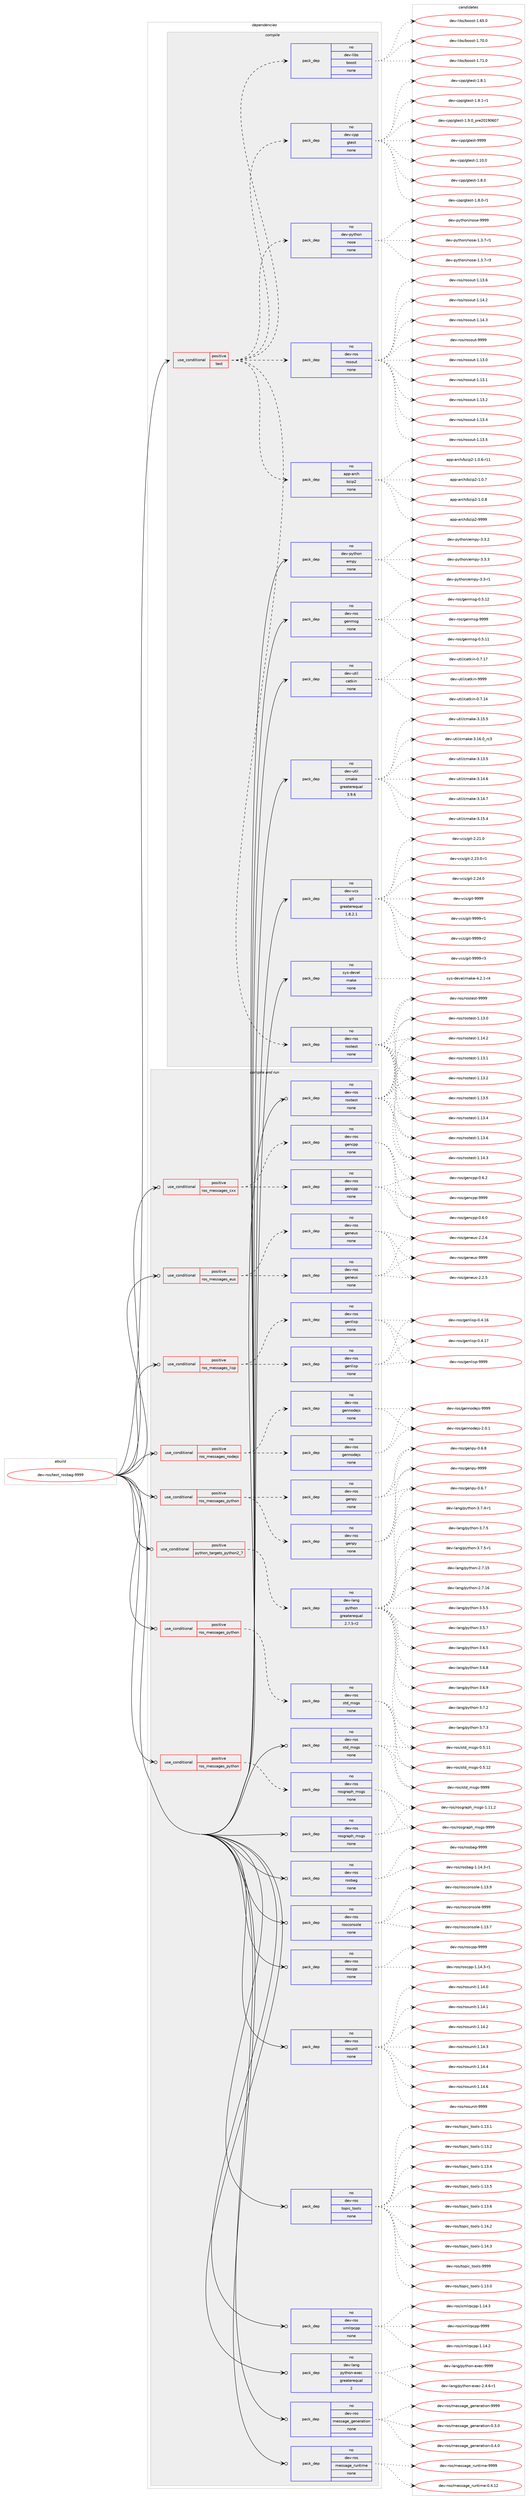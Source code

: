 digraph prolog {

# *************
# Graph options
# *************

newrank=true;
concentrate=true;
compound=true;
graph [rankdir=LR,fontname=Helvetica,fontsize=10,ranksep=1.5];#, ranksep=2.5, nodesep=0.2];
edge  [arrowhead=vee];
node  [fontname=Helvetica,fontsize=10];

# **********
# The ebuild
# **********

subgraph cluster_leftcol {
color=gray;
rank=same;
label=<<i>ebuild</i>>;
id [label="dev-ros/test_rosbag-9999", color=red, width=4, href="../dev-ros/test_rosbag-9999.svg"];
}

# ****************
# The dependencies
# ****************

subgraph cluster_midcol {
color=gray;
label=<<i>dependencies</i>>;
subgraph cluster_compile {
fillcolor="#eeeeee";
style=filled;
label=<<i>compile</i>>;
subgraph cond155713 {
dependency668580 [label=<<TABLE BORDER="0" CELLBORDER="1" CELLSPACING="0" CELLPADDING="4"><TR><TD ROWSPAN="3" CELLPADDING="10">use_conditional</TD></TR><TR><TD>positive</TD></TR><TR><TD>test</TD></TR></TABLE>>, shape=none, color=red];
subgraph pack500961 {
dependency668581 [label=<<TABLE BORDER="0" CELLBORDER="1" CELLSPACING="0" CELLPADDING="4" WIDTH="220"><TR><TD ROWSPAN="6" CELLPADDING="30">pack_dep</TD></TR><TR><TD WIDTH="110">no</TD></TR><TR><TD>dev-libs</TD></TR><TR><TD>boost</TD></TR><TR><TD>none</TD></TR><TR><TD></TD></TR></TABLE>>, shape=none, color=blue];
}
dependency668580:e -> dependency668581:w [weight=20,style="dashed",arrowhead="vee"];
subgraph pack500962 {
dependency668582 [label=<<TABLE BORDER="0" CELLBORDER="1" CELLSPACING="0" CELLPADDING="4" WIDTH="220"><TR><TD ROWSPAN="6" CELLPADDING="30">pack_dep</TD></TR><TR><TD WIDTH="110">no</TD></TR><TR><TD>app-arch</TD></TR><TR><TD>bzip2</TD></TR><TR><TD>none</TD></TR><TR><TD></TD></TR></TABLE>>, shape=none, color=blue];
}
dependency668580:e -> dependency668582:w [weight=20,style="dashed",arrowhead="vee"];
subgraph pack500963 {
dependency668583 [label=<<TABLE BORDER="0" CELLBORDER="1" CELLSPACING="0" CELLPADDING="4" WIDTH="220"><TR><TD ROWSPAN="6" CELLPADDING="30">pack_dep</TD></TR><TR><TD WIDTH="110">no</TD></TR><TR><TD>dev-ros</TD></TR><TR><TD>rosout</TD></TR><TR><TD>none</TD></TR><TR><TD></TD></TR></TABLE>>, shape=none, color=blue];
}
dependency668580:e -> dependency668583:w [weight=20,style="dashed",arrowhead="vee"];
subgraph pack500964 {
dependency668584 [label=<<TABLE BORDER="0" CELLBORDER="1" CELLSPACING="0" CELLPADDING="4" WIDTH="220"><TR><TD ROWSPAN="6" CELLPADDING="30">pack_dep</TD></TR><TR><TD WIDTH="110">no</TD></TR><TR><TD>dev-python</TD></TR><TR><TD>nose</TD></TR><TR><TD>none</TD></TR><TR><TD></TD></TR></TABLE>>, shape=none, color=blue];
}
dependency668580:e -> dependency668584:w [weight=20,style="dashed",arrowhead="vee"];
subgraph pack500965 {
dependency668585 [label=<<TABLE BORDER="0" CELLBORDER="1" CELLSPACING="0" CELLPADDING="4" WIDTH="220"><TR><TD ROWSPAN="6" CELLPADDING="30">pack_dep</TD></TR><TR><TD WIDTH="110">no</TD></TR><TR><TD>dev-ros</TD></TR><TR><TD>rostest</TD></TR><TR><TD>none</TD></TR><TR><TD></TD></TR></TABLE>>, shape=none, color=blue];
}
dependency668580:e -> dependency668585:w [weight=20,style="dashed",arrowhead="vee"];
subgraph pack500966 {
dependency668586 [label=<<TABLE BORDER="0" CELLBORDER="1" CELLSPACING="0" CELLPADDING="4" WIDTH="220"><TR><TD ROWSPAN="6" CELLPADDING="30">pack_dep</TD></TR><TR><TD WIDTH="110">no</TD></TR><TR><TD>dev-cpp</TD></TR><TR><TD>gtest</TD></TR><TR><TD>none</TD></TR><TR><TD></TD></TR></TABLE>>, shape=none, color=blue];
}
dependency668580:e -> dependency668586:w [weight=20,style="dashed",arrowhead="vee"];
}
id:e -> dependency668580:w [weight=20,style="solid",arrowhead="vee"];
subgraph pack500967 {
dependency668587 [label=<<TABLE BORDER="0" CELLBORDER="1" CELLSPACING="0" CELLPADDING="4" WIDTH="220"><TR><TD ROWSPAN="6" CELLPADDING="30">pack_dep</TD></TR><TR><TD WIDTH="110">no</TD></TR><TR><TD>dev-python</TD></TR><TR><TD>empy</TD></TR><TR><TD>none</TD></TR><TR><TD></TD></TR></TABLE>>, shape=none, color=blue];
}
id:e -> dependency668587:w [weight=20,style="solid",arrowhead="vee"];
subgraph pack500968 {
dependency668588 [label=<<TABLE BORDER="0" CELLBORDER="1" CELLSPACING="0" CELLPADDING="4" WIDTH="220"><TR><TD ROWSPAN="6" CELLPADDING="30">pack_dep</TD></TR><TR><TD WIDTH="110">no</TD></TR><TR><TD>dev-ros</TD></TR><TR><TD>genmsg</TD></TR><TR><TD>none</TD></TR><TR><TD></TD></TR></TABLE>>, shape=none, color=blue];
}
id:e -> dependency668588:w [weight=20,style="solid",arrowhead="vee"];
subgraph pack500969 {
dependency668589 [label=<<TABLE BORDER="0" CELLBORDER="1" CELLSPACING="0" CELLPADDING="4" WIDTH="220"><TR><TD ROWSPAN="6" CELLPADDING="30">pack_dep</TD></TR><TR><TD WIDTH="110">no</TD></TR><TR><TD>dev-util</TD></TR><TR><TD>catkin</TD></TR><TR><TD>none</TD></TR><TR><TD></TD></TR></TABLE>>, shape=none, color=blue];
}
id:e -> dependency668589:w [weight=20,style="solid",arrowhead="vee"];
subgraph pack500970 {
dependency668590 [label=<<TABLE BORDER="0" CELLBORDER="1" CELLSPACING="0" CELLPADDING="4" WIDTH="220"><TR><TD ROWSPAN="6" CELLPADDING="30">pack_dep</TD></TR><TR><TD WIDTH="110">no</TD></TR><TR><TD>dev-util</TD></TR><TR><TD>cmake</TD></TR><TR><TD>greaterequal</TD></TR><TR><TD>3.9.6</TD></TR></TABLE>>, shape=none, color=blue];
}
id:e -> dependency668590:w [weight=20,style="solid",arrowhead="vee"];
subgraph pack500971 {
dependency668591 [label=<<TABLE BORDER="0" CELLBORDER="1" CELLSPACING="0" CELLPADDING="4" WIDTH="220"><TR><TD ROWSPAN="6" CELLPADDING="30">pack_dep</TD></TR><TR><TD WIDTH="110">no</TD></TR><TR><TD>dev-vcs</TD></TR><TR><TD>git</TD></TR><TR><TD>greaterequal</TD></TR><TR><TD>1.8.2.1</TD></TR></TABLE>>, shape=none, color=blue];
}
id:e -> dependency668591:w [weight=20,style="solid",arrowhead="vee"];
subgraph pack500972 {
dependency668592 [label=<<TABLE BORDER="0" CELLBORDER="1" CELLSPACING="0" CELLPADDING="4" WIDTH="220"><TR><TD ROWSPAN="6" CELLPADDING="30">pack_dep</TD></TR><TR><TD WIDTH="110">no</TD></TR><TR><TD>sys-devel</TD></TR><TR><TD>make</TD></TR><TR><TD>none</TD></TR><TR><TD></TD></TR></TABLE>>, shape=none, color=blue];
}
id:e -> dependency668592:w [weight=20,style="solid",arrowhead="vee"];
}
subgraph cluster_compileandrun {
fillcolor="#eeeeee";
style=filled;
label=<<i>compile and run</i>>;
subgraph cond155714 {
dependency668593 [label=<<TABLE BORDER="0" CELLBORDER="1" CELLSPACING="0" CELLPADDING="4"><TR><TD ROWSPAN="3" CELLPADDING="10">use_conditional</TD></TR><TR><TD>positive</TD></TR><TR><TD>python_targets_python2_7</TD></TR></TABLE>>, shape=none, color=red];
subgraph pack500973 {
dependency668594 [label=<<TABLE BORDER="0" CELLBORDER="1" CELLSPACING="0" CELLPADDING="4" WIDTH="220"><TR><TD ROWSPAN="6" CELLPADDING="30">pack_dep</TD></TR><TR><TD WIDTH="110">no</TD></TR><TR><TD>dev-lang</TD></TR><TR><TD>python</TD></TR><TR><TD>greaterequal</TD></TR><TR><TD>2.7.5-r2</TD></TR></TABLE>>, shape=none, color=blue];
}
dependency668593:e -> dependency668594:w [weight=20,style="dashed",arrowhead="vee"];
}
id:e -> dependency668593:w [weight=20,style="solid",arrowhead="odotvee"];
subgraph cond155715 {
dependency668595 [label=<<TABLE BORDER="0" CELLBORDER="1" CELLSPACING="0" CELLPADDING="4"><TR><TD ROWSPAN="3" CELLPADDING="10">use_conditional</TD></TR><TR><TD>positive</TD></TR><TR><TD>ros_messages_cxx</TD></TR></TABLE>>, shape=none, color=red];
subgraph pack500974 {
dependency668596 [label=<<TABLE BORDER="0" CELLBORDER="1" CELLSPACING="0" CELLPADDING="4" WIDTH="220"><TR><TD ROWSPAN="6" CELLPADDING="30">pack_dep</TD></TR><TR><TD WIDTH="110">no</TD></TR><TR><TD>dev-ros</TD></TR><TR><TD>gencpp</TD></TR><TR><TD>none</TD></TR><TR><TD></TD></TR></TABLE>>, shape=none, color=blue];
}
dependency668595:e -> dependency668596:w [weight=20,style="dashed",arrowhead="vee"];
subgraph pack500975 {
dependency668597 [label=<<TABLE BORDER="0" CELLBORDER="1" CELLSPACING="0" CELLPADDING="4" WIDTH="220"><TR><TD ROWSPAN="6" CELLPADDING="30">pack_dep</TD></TR><TR><TD WIDTH="110">no</TD></TR><TR><TD>dev-ros</TD></TR><TR><TD>gencpp</TD></TR><TR><TD>none</TD></TR><TR><TD></TD></TR></TABLE>>, shape=none, color=blue];
}
dependency668595:e -> dependency668597:w [weight=20,style="dashed",arrowhead="vee"];
}
id:e -> dependency668595:w [weight=20,style="solid",arrowhead="odotvee"];
subgraph cond155716 {
dependency668598 [label=<<TABLE BORDER="0" CELLBORDER="1" CELLSPACING="0" CELLPADDING="4"><TR><TD ROWSPAN="3" CELLPADDING="10">use_conditional</TD></TR><TR><TD>positive</TD></TR><TR><TD>ros_messages_eus</TD></TR></TABLE>>, shape=none, color=red];
subgraph pack500976 {
dependency668599 [label=<<TABLE BORDER="0" CELLBORDER="1" CELLSPACING="0" CELLPADDING="4" WIDTH="220"><TR><TD ROWSPAN="6" CELLPADDING="30">pack_dep</TD></TR><TR><TD WIDTH="110">no</TD></TR><TR><TD>dev-ros</TD></TR><TR><TD>geneus</TD></TR><TR><TD>none</TD></TR><TR><TD></TD></TR></TABLE>>, shape=none, color=blue];
}
dependency668598:e -> dependency668599:w [weight=20,style="dashed",arrowhead="vee"];
subgraph pack500977 {
dependency668600 [label=<<TABLE BORDER="0" CELLBORDER="1" CELLSPACING="0" CELLPADDING="4" WIDTH="220"><TR><TD ROWSPAN="6" CELLPADDING="30">pack_dep</TD></TR><TR><TD WIDTH="110">no</TD></TR><TR><TD>dev-ros</TD></TR><TR><TD>geneus</TD></TR><TR><TD>none</TD></TR><TR><TD></TD></TR></TABLE>>, shape=none, color=blue];
}
dependency668598:e -> dependency668600:w [weight=20,style="dashed",arrowhead="vee"];
}
id:e -> dependency668598:w [weight=20,style="solid",arrowhead="odotvee"];
subgraph cond155717 {
dependency668601 [label=<<TABLE BORDER="0" CELLBORDER="1" CELLSPACING="0" CELLPADDING="4"><TR><TD ROWSPAN="3" CELLPADDING="10">use_conditional</TD></TR><TR><TD>positive</TD></TR><TR><TD>ros_messages_lisp</TD></TR></TABLE>>, shape=none, color=red];
subgraph pack500978 {
dependency668602 [label=<<TABLE BORDER="0" CELLBORDER="1" CELLSPACING="0" CELLPADDING="4" WIDTH="220"><TR><TD ROWSPAN="6" CELLPADDING="30">pack_dep</TD></TR><TR><TD WIDTH="110">no</TD></TR><TR><TD>dev-ros</TD></TR><TR><TD>genlisp</TD></TR><TR><TD>none</TD></TR><TR><TD></TD></TR></TABLE>>, shape=none, color=blue];
}
dependency668601:e -> dependency668602:w [weight=20,style="dashed",arrowhead="vee"];
subgraph pack500979 {
dependency668603 [label=<<TABLE BORDER="0" CELLBORDER="1" CELLSPACING="0" CELLPADDING="4" WIDTH="220"><TR><TD ROWSPAN="6" CELLPADDING="30">pack_dep</TD></TR><TR><TD WIDTH="110">no</TD></TR><TR><TD>dev-ros</TD></TR><TR><TD>genlisp</TD></TR><TR><TD>none</TD></TR><TR><TD></TD></TR></TABLE>>, shape=none, color=blue];
}
dependency668601:e -> dependency668603:w [weight=20,style="dashed",arrowhead="vee"];
}
id:e -> dependency668601:w [weight=20,style="solid",arrowhead="odotvee"];
subgraph cond155718 {
dependency668604 [label=<<TABLE BORDER="0" CELLBORDER="1" CELLSPACING="0" CELLPADDING="4"><TR><TD ROWSPAN="3" CELLPADDING="10">use_conditional</TD></TR><TR><TD>positive</TD></TR><TR><TD>ros_messages_nodejs</TD></TR></TABLE>>, shape=none, color=red];
subgraph pack500980 {
dependency668605 [label=<<TABLE BORDER="0" CELLBORDER="1" CELLSPACING="0" CELLPADDING="4" WIDTH="220"><TR><TD ROWSPAN="6" CELLPADDING="30">pack_dep</TD></TR><TR><TD WIDTH="110">no</TD></TR><TR><TD>dev-ros</TD></TR><TR><TD>gennodejs</TD></TR><TR><TD>none</TD></TR><TR><TD></TD></TR></TABLE>>, shape=none, color=blue];
}
dependency668604:e -> dependency668605:w [weight=20,style="dashed",arrowhead="vee"];
subgraph pack500981 {
dependency668606 [label=<<TABLE BORDER="0" CELLBORDER="1" CELLSPACING="0" CELLPADDING="4" WIDTH="220"><TR><TD ROWSPAN="6" CELLPADDING="30">pack_dep</TD></TR><TR><TD WIDTH="110">no</TD></TR><TR><TD>dev-ros</TD></TR><TR><TD>gennodejs</TD></TR><TR><TD>none</TD></TR><TR><TD></TD></TR></TABLE>>, shape=none, color=blue];
}
dependency668604:e -> dependency668606:w [weight=20,style="dashed",arrowhead="vee"];
}
id:e -> dependency668604:w [weight=20,style="solid",arrowhead="odotvee"];
subgraph cond155719 {
dependency668607 [label=<<TABLE BORDER="0" CELLBORDER="1" CELLSPACING="0" CELLPADDING="4"><TR><TD ROWSPAN="3" CELLPADDING="10">use_conditional</TD></TR><TR><TD>positive</TD></TR><TR><TD>ros_messages_python</TD></TR></TABLE>>, shape=none, color=red];
subgraph pack500982 {
dependency668608 [label=<<TABLE BORDER="0" CELLBORDER="1" CELLSPACING="0" CELLPADDING="4" WIDTH="220"><TR><TD ROWSPAN="6" CELLPADDING="30">pack_dep</TD></TR><TR><TD WIDTH="110">no</TD></TR><TR><TD>dev-ros</TD></TR><TR><TD>genpy</TD></TR><TR><TD>none</TD></TR><TR><TD></TD></TR></TABLE>>, shape=none, color=blue];
}
dependency668607:e -> dependency668608:w [weight=20,style="dashed",arrowhead="vee"];
subgraph pack500983 {
dependency668609 [label=<<TABLE BORDER="0" CELLBORDER="1" CELLSPACING="0" CELLPADDING="4" WIDTH="220"><TR><TD ROWSPAN="6" CELLPADDING="30">pack_dep</TD></TR><TR><TD WIDTH="110">no</TD></TR><TR><TD>dev-ros</TD></TR><TR><TD>genpy</TD></TR><TR><TD>none</TD></TR><TR><TD></TD></TR></TABLE>>, shape=none, color=blue];
}
dependency668607:e -> dependency668609:w [weight=20,style="dashed",arrowhead="vee"];
}
id:e -> dependency668607:w [weight=20,style="solid",arrowhead="odotvee"];
subgraph cond155720 {
dependency668610 [label=<<TABLE BORDER="0" CELLBORDER="1" CELLSPACING="0" CELLPADDING="4"><TR><TD ROWSPAN="3" CELLPADDING="10">use_conditional</TD></TR><TR><TD>positive</TD></TR><TR><TD>ros_messages_python</TD></TR></TABLE>>, shape=none, color=red];
subgraph pack500984 {
dependency668611 [label=<<TABLE BORDER="0" CELLBORDER="1" CELLSPACING="0" CELLPADDING="4" WIDTH="220"><TR><TD ROWSPAN="6" CELLPADDING="30">pack_dep</TD></TR><TR><TD WIDTH="110">no</TD></TR><TR><TD>dev-ros</TD></TR><TR><TD>rosgraph_msgs</TD></TR><TR><TD>none</TD></TR><TR><TD></TD></TR></TABLE>>, shape=none, color=blue];
}
dependency668610:e -> dependency668611:w [weight=20,style="dashed",arrowhead="vee"];
}
id:e -> dependency668610:w [weight=20,style="solid",arrowhead="odotvee"];
subgraph cond155721 {
dependency668612 [label=<<TABLE BORDER="0" CELLBORDER="1" CELLSPACING="0" CELLPADDING="4"><TR><TD ROWSPAN="3" CELLPADDING="10">use_conditional</TD></TR><TR><TD>positive</TD></TR><TR><TD>ros_messages_python</TD></TR></TABLE>>, shape=none, color=red];
subgraph pack500985 {
dependency668613 [label=<<TABLE BORDER="0" CELLBORDER="1" CELLSPACING="0" CELLPADDING="4" WIDTH="220"><TR><TD ROWSPAN="6" CELLPADDING="30">pack_dep</TD></TR><TR><TD WIDTH="110">no</TD></TR><TR><TD>dev-ros</TD></TR><TR><TD>std_msgs</TD></TR><TR><TD>none</TD></TR><TR><TD></TD></TR></TABLE>>, shape=none, color=blue];
}
dependency668612:e -> dependency668613:w [weight=20,style="dashed",arrowhead="vee"];
}
id:e -> dependency668612:w [weight=20,style="solid",arrowhead="odotvee"];
subgraph pack500986 {
dependency668614 [label=<<TABLE BORDER="0" CELLBORDER="1" CELLSPACING="0" CELLPADDING="4" WIDTH="220"><TR><TD ROWSPAN="6" CELLPADDING="30">pack_dep</TD></TR><TR><TD WIDTH="110">no</TD></TR><TR><TD>dev-lang</TD></TR><TR><TD>python-exec</TD></TR><TR><TD>greaterequal</TD></TR><TR><TD>2</TD></TR></TABLE>>, shape=none, color=blue];
}
id:e -> dependency668614:w [weight=20,style="solid",arrowhead="odotvee"];
subgraph pack500987 {
dependency668615 [label=<<TABLE BORDER="0" CELLBORDER="1" CELLSPACING="0" CELLPADDING="4" WIDTH="220"><TR><TD ROWSPAN="6" CELLPADDING="30">pack_dep</TD></TR><TR><TD WIDTH="110">no</TD></TR><TR><TD>dev-ros</TD></TR><TR><TD>message_generation</TD></TR><TR><TD>none</TD></TR><TR><TD></TD></TR></TABLE>>, shape=none, color=blue];
}
id:e -> dependency668615:w [weight=20,style="solid",arrowhead="odotvee"];
subgraph pack500988 {
dependency668616 [label=<<TABLE BORDER="0" CELLBORDER="1" CELLSPACING="0" CELLPADDING="4" WIDTH="220"><TR><TD ROWSPAN="6" CELLPADDING="30">pack_dep</TD></TR><TR><TD WIDTH="110">no</TD></TR><TR><TD>dev-ros</TD></TR><TR><TD>message_runtime</TD></TR><TR><TD>none</TD></TR><TR><TD></TD></TR></TABLE>>, shape=none, color=blue];
}
id:e -> dependency668616:w [weight=20,style="solid",arrowhead="odotvee"];
subgraph pack500989 {
dependency668617 [label=<<TABLE BORDER="0" CELLBORDER="1" CELLSPACING="0" CELLPADDING="4" WIDTH="220"><TR><TD ROWSPAN="6" CELLPADDING="30">pack_dep</TD></TR><TR><TD WIDTH="110">no</TD></TR><TR><TD>dev-ros</TD></TR><TR><TD>rosbag</TD></TR><TR><TD>none</TD></TR><TR><TD></TD></TR></TABLE>>, shape=none, color=blue];
}
id:e -> dependency668617:w [weight=20,style="solid",arrowhead="odotvee"];
subgraph pack500990 {
dependency668618 [label=<<TABLE BORDER="0" CELLBORDER="1" CELLSPACING="0" CELLPADDING="4" WIDTH="220"><TR><TD ROWSPAN="6" CELLPADDING="30">pack_dep</TD></TR><TR><TD WIDTH="110">no</TD></TR><TR><TD>dev-ros</TD></TR><TR><TD>rosconsole</TD></TR><TR><TD>none</TD></TR><TR><TD></TD></TR></TABLE>>, shape=none, color=blue];
}
id:e -> dependency668618:w [weight=20,style="solid",arrowhead="odotvee"];
subgraph pack500991 {
dependency668619 [label=<<TABLE BORDER="0" CELLBORDER="1" CELLSPACING="0" CELLPADDING="4" WIDTH="220"><TR><TD ROWSPAN="6" CELLPADDING="30">pack_dep</TD></TR><TR><TD WIDTH="110">no</TD></TR><TR><TD>dev-ros</TD></TR><TR><TD>roscpp</TD></TR><TR><TD>none</TD></TR><TR><TD></TD></TR></TABLE>>, shape=none, color=blue];
}
id:e -> dependency668619:w [weight=20,style="solid",arrowhead="odotvee"];
subgraph pack500992 {
dependency668620 [label=<<TABLE BORDER="0" CELLBORDER="1" CELLSPACING="0" CELLPADDING="4" WIDTH="220"><TR><TD ROWSPAN="6" CELLPADDING="30">pack_dep</TD></TR><TR><TD WIDTH="110">no</TD></TR><TR><TD>dev-ros</TD></TR><TR><TD>rosgraph_msgs</TD></TR><TR><TD>none</TD></TR><TR><TD></TD></TR></TABLE>>, shape=none, color=blue];
}
id:e -> dependency668620:w [weight=20,style="solid",arrowhead="odotvee"];
subgraph pack500993 {
dependency668621 [label=<<TABLE BORDER="0" CELLBORDER="1" CELLSPACING="0" CELLPADDING="4" WIDTH="220"><TR><TD ROWSPAN="6" CELLPADDING="30">pack_dep</TD></TR><TR><TD WIDTH="110">no</TD></TR><TR><TD>dev-ros</TD></TR><TR><TD>rostest</TD></TR><TR><TD>none</TD></TR><TR><TD></TD></TR></TABLE>>, shape=none, color=blue];
}
id:e -> dependency668621:w [weight=20,style="solid",arrowhead="odotvee"];
subgraph pack500994 {
dependency668622 [label=<<TABLE BORDER="0" CELLBORDER="1" CELLSPACING="0" CELLPADDING="4" WIDTH="220"><TR><TD ROWSPAN="6" CELLPADDING="30">pack_dep</TD></TR><TR><TD WIDTH="110">no</TD></TR><TR><TD>dev-ros</TD></TR><TR><TD>rosunit</TD></TR><TR><TD>none</TD></TR><TR><TD></TD></TR></TABLE>>, shape=none, color=blue];
}
id:e -> dependency668622:w [weight=20,style="solid",arrowhead="odotvee"];
subgraph pack500995 {
dependency668623 [label=<<TABLE BORDER="0" CELLBORDER="1" CELLSPACING="0" CELLPADDING="4" WIDTH="220"><TR><TD ROWSPAN="6" CELLPADDING="30">pack_dep</TD></TR><TR><TD WIDTH="110">no</TD></TR><TR><TD>dev-ros</TD></TR><TR><TD>std_msgs</TD></TR><TR><TD>none</TD></TR><TR><TD></TD></TR></TABLE>>, shape=none, color=blue];
}
id:e -> dependency668623:w [weight=20,style="solid",arrowhead="odotvee"];
subgraph pack500996 {
dependency668624 [label=<<TABLE BORDER="0" CELLBORDER="1" CELLSPACING="0" CELLPADDING="4" WIDTH="220"><TR><TD ROWSPAN="6" CELLPADDING="30">pack_dep</TD></TR><TR><TD WIDTH="110">no</TD></TR><TR><TD>dev-ros</TD></TR><TR><TD>topic_tools</TD></TR><TR><TD>none</TD></TR><TR><TD></TD></TR></TABLE>>, shape=none, color=blue];
}
id:e -> dependency668624:w [weight=20,style="solid",arrowhead="odotvee"];
subgraph pack500997 {
dependency668625 [label=<<TABLE BORDER="0" CELLBORDER="1" CELLSPACING="0" CELLPADDING="4" WIDTH="220"><TR><TD ROWSPAN="6" CELLPADDING="30">pack_dep</TD></TR><TR><TD WIDTH="110">no</TD></TR><TR><TD>dev-ros</TD></TR><TR><TD>xmlrpcpp</TD></TR><TR><TD>none</TD></TR><TR><TD></TD></TR></TABLE>>, shape=none, color=blue];
}
id:e -> dependency668625:w [weight=20,style="solid",arrowhead="odotvee"];
}
subgraph cluster_run {
fillcolor="#eeeeee";
style=filled;
label=<<i>run</i>>;
}
}

# **************
# The candidates
# **************

subgraph cluster_choices {
rank=same;
color=gray;
label=<<i>candidates</i>>;

subgraph choice500961 {
color=black;
nodesep=1;
choice1001011184510810598115479811111111511645494654534648 [label="dev-libs/boost-1.65.0", color=red, width=4,href="../dev-libs/boost-1.65.0.svg"];
choice1001011184510810598115479811111111511645494655484648 [label="dev-libs/boost-1.70.0", color=red, width=4,href="../dev-libs/boost-1.70.0.svg"];
choice1001011184510810598115479811111111511645494655494648 [label="dev-libs/boost-1.71.0", color=red, width=4,href="../dev-libs/boost-1.71.0.svg"];
dependency668581:e -> choice1001011184510810598115479811111111511645494654534648:w [style=dotted,weight="100"];
dependency668581:e -> choice1001011184510810598115479811111111511645494655484648:w [style=dotted,weight="100"];
dependency668581:e -> choice1001011184510810598115479811111111511645494655494648:w [style=dotted,weight="100"];
}
subgraph choice500962 {
color=black;
nodesep=1;
choice97112112459711499104479812210511250454946484654451144949 [label="app-arch/bzip2-1.0.6-r11", color=red, width=4,href="../app-arch/bzip2-1.0.6-r11.svg"];
choice97112112459711499104479812210511250454946484655 [label="app-arch/bzip2-1.0.7", color=red, width=4,href="../app-arch/bzip2-1.0.7.svg"];
choice97112112459711499104479812210511250454946484656 [label="app-arch/bzip2-1.0.8", color=red, width=4,href="../app-arch/bzip2-1.0.8.svg"];
choice971121124597114991044798122105112504557575757 [label="app-arch/bzip2-9999", color=red, width=4,href="../app-arch/bzip2-9999.svg"];
dependency668582:e -> choice97112112459711499104479812210511250454946484654451144949:w [style=dotted,weight="100"];
dependency668582:e -> choice97112112459711499104479812210511250454946484655:w [style=dotted,weight="100"];
dependency668582:e -> choice97112112459711499104479812210511250454946484656:w [style=dotted,weight="100"];
dependency668582:e -> choice971121124597114991044798122105112504557575757:w [style=dotted,weight="100"];
}
subgraph choice500963 {
color=black;
nodesep=1;
choice100101118451141111154711411111511111711645494649514648 [label="dev-ros/rosout-1.13.0", color=red, width=4,href="../dev-ros/rosout-1.13.0.svg"];
choice100101118451141111154711411111511111711645494649514649 [label="dev-ros/rosout-1.13.1", color=red, width=4,href="../dev-ros/rosout-1.13.1.svg"];
choice100101118451141111154711411111511111711645494649514650 [label="dev-ros/rosout-1.13.2", color=red, width=4,href="../dev-ros/rosout-1.13.2.svg"];
choice100101118451141111154711411111511111711645494649514652 [label="dev-ros/rosout-1.13.4", color=red, width=4,href="../dev-ros/rosout-1.13.4.svg"];
choice100101118451141111154711411111511111711645494649514653 [label="dev-ros/rosout-1.13.5", color=red, width=4,href="../dev-ros/rosout-1.13.5.svg"];
choice100101118451141111154711411111511111711645494649514654 [label="dev-ros/rosout-1.13.6", color=red, width=4,href="../dev-ros/rosout-1.13.6.svg"];
choice100101118451141111154711411111511111711645494649524650 [label="dev-ros/rosout-1.14.2", color=red, width=4,href="../dev-ros/rosout-1.14.2.svg"];
choice100101118451141111154711411111511111711645494649524651 [label="dev-ros/rosout-1.14.3", color=red, width=4,href="../dev-ros/rosout-1.14.3.svg"];
choice10010111845114111115471141111151111171164557575757 [label="dev-ros/rosout-9999", color=red, width=4,href="../dev-ros/rosout-9999.svg"];
dependency668583:e -> choice100101118451141111154711411111511111711645494649514648:w [style=dotted,weight="100"];
dependency668583:e -> choice100101118451141111154711411111511111711645494649514649:w [style=dotted,weight="100"];
dependency668583:e -> choice100101118451141111154711411111511111711645494649514650:w [style=dotted,weight="100"];
dependency668583:e -> choice100101118451141111154711411111511111711645494649514652:w [style=dotted,weight="100"];
dependency668583:e -> choice100101118451141111154711411111511111711645494649514653:w [style=dotted,weight="100"];
dependency668583:e -> choice100101118451141111154711411111511111711645494649514654:w [style=dotted,weight="100"];
dependency668583:e -> choice100101118451141111154711411111511111711645494649524650:w [style=dotted,weight="100"];
dependency668583:e -> choice100101118451141111154711411111511111711645494649524651:w [style=dotted,weight="100"];
dependency668583:e -> choice10010111845114111115471141111151111171164557575757:w [style=dotted,weight="100"];
}
subgraph choice500964 {
color=black;
nodesep=1;
choice10010111845112121116104111110471101111151014549465146554511449 [label="dev-python/nose-1.3.7-r1", color=red, width=4,href="../dev-python/nose-1.3.7-r1.svg"];
choice10010111845112121116104111110471101111151014549465146554511451 [label="dev-python/nose-1.3.7-r3", color=red, width=4,href="../dev-python/nose-1.3.7-r3.svg"];
choice10010111845112121116104111110471101111151014557575757 [label="dev-python/nose-9999", color=red, width=4,href="../dev-python/nose-9999.svg"];
dependency668584:e -> choice10010111845112121116104111110471101111151014549465146554511449:w [style=dotted,weight="100"];
dependency668584:e -> choice10010111845112121116104111110471101111151014549465146554511451:w [style=dotted,weight="100"];
dependency668584:e -> choice10010111845112121116104111110471101111151014557575757:w [style=dotted,weight="100"];
}
subgraph choice500965 {
color=black;
nodesep=1;
choice100101118451141111154711411111511610111511645494649514648 [label="dev-ros/rostest-1.13.0", color=red, width=4,href="../dev-ros/rostest-1.13.0.svg"];
choice100101118451141111154711411111511610111511645494649514649 [label="dev-ros/rostest-1.13.1", color=red, width=4,href="../dev-ros/rostest-1.13.1.svg"];
choice100101118451141111154711411111511610111511645494649514650 [label="dev-ros/rostest-1.13.2", color=red, width=4,href="../dev-ros/rostest-1.13.2.svg"];
choice100101118451141111154711411111511610111511645494649514652 [label="dev-ros/rostest-1.13.4", color=red, width=4,href="../dev-ros/rostest-1.13.4.svg"];
choice100101118451141111154711411111511610111511645494649514653 [label="dev-ros/rostest-1.13.5", color=red, width=4,href="../dev-ros/rostest-1.13.5.svg"];
choice100101118451141111154711411111511610111511645494649514654 [label="dev-ros/rostest-1.13.6", color=red, width=4,href="../dev-ros/rostest-1.13.6.svg"];
choice100101118451141111154711411111511610111511645494649524650 [label="dev-ros/rostest-1.14.2", color=red, width=4,href="../dev-ros/rostest-1.14.2.svg"];
choice100101118451141111154711411111511610111511645494649524651 [label="dev-ros/rostest-1.14.3", color=red, width=4,href="../dev-ros/rostest-1.14.3.svg"];
choice10010111845114111115471141111151161011151164557575757 [label="dev-ros/rostest-9999", color=red, width=4,href="../dev-ros/rostest-9999.svg"];
dependency668585:e -> choice100101118451141111154711411111511610111511645494649514648:w [style=dotted,weight="100"];
dependency668585:e -> choice100101118451141111154711411111511610111511645494649514649:w [style=dotted,weight="100"];
dependency668585:e -> choice100101118451141111154711411111511610111511645494649514650:w [style=dotted,weight="100"];
dependency668585:e -> choice100101118451141111154711411111511610111511645494649514652:w [style=dotted,weight="100"];
dependency668585:e -> choice100101118451141111154711411111511610111511645494649514653:w [style=dotted,weight="100"];
dependency668585:e -> choice100101118451141111154711411111511610111511645494649514654:w [style=dotted,weight="100"];
dependency668585:e -> choice100101118451141111154711411111511610111511645494649524650:w [style=dotted,weight="100"];
dependency668585:e -> choice100101118451141111154711411111511610111511645494649524651:w [style=dotted,weight="100"];
dependency668585:e -> choice10010111845114111115471141111151161011151164557575757:w [style=dotted,weight="100"];
}
subgraph choice500966 {
color=black;
nodesep=1;
choice10010111845991121124710311610111511645494649484648 [label="dev-cpp/gtest-1.10.0", color=red, width=4,href="../dev-cpp/gtest-1.10.0.svg"];
choice100101118459911211247103116101115116454946564648 [label="dev-cpp/gtest-1.8.0", color=red, width=4,href="../dev-cpp/gtest-1.8.0.svg"];
choice1001011184599112112471031161011151164549465646484511449 [label="dev-cpp/gtest-1.8.0-r1", color=red, width=4,href="../dev-cpp/gtest-1.8.0-r1.svg"];
choice100101118459911211247103116101115116454946564649 [label="dev-cpp/gtest-1.8.1", color=red, width=4,href="../dev-cpp/gtest-1.8.1.svg"];
choice1001011184599112112471031161011151164549465646494511449 [label="dev-cpp/gtest-1.8.1-r1", color=red, width=4,href="../dev-cpp/gtest-1.8.1-r1.svg"];
choice100101118459911211247103116101115116454946574648951121141015048495748544855 [label="dev-cpp/gtest-1.9.0_pre20190607", color=red, width=4,href="../dev-cpp/gtest-1.9.0_pre20190607.svg"];
choice1001011184599112112471031161011151164557575757 [label="dev-cpp/gtest-9999", color=red, width=4,href="../dev-cpp/gtest-9999.svg"];
dependency668586:e -> choice10010111845991121124710311610111511645494649484648:w [style=dotted,weight="100"];
dependency668586:e -> choice100101118459911211247103116101115116454946564648:w [style=dotted,weight="100"];
dependency668586:e -> choice1001011184599112112471031161011151164549465646484511449:w [style=dotted,weight="100"];
dependency668586:e -> choice100101118459911211247103116101115116454946564649:w [style=dotted,weight="100"];
dependency668586:e -> choice1001011184599112112471031161011151164549465646494511449:w [style=dotted,weight="100"];
dependency668586:e -> choice100101118459911211247103116101115116454946574648951121141015048495748544855:w [style=dotted,weight="100"];
dependency668586:e -> choice1001011184599112112471031161011151164557575757:w [style=dotted,weight="100"];
}
subgraph choice500967 {
color=black;
nodesep=1;
choice1001011184511212111610411111047101109112121455146514511449 [label="dev-python/empy-3.3-r1", color=red, width=4,href="../dev-python/empy-3.3-r1.svg"];
choice1001011184511212111610411111047101109112121455146514650 [label="dev-python/empy-3.3.2", color=red, width=4,href="../dev-python/empy-3.3.2.svg"];
choice1001011184511212111610411111047101109112121455146514651 [label="dev-python/empy-3.3.3", color=red, width=4,href="../dev-python/empy-3.3.3.svg"];
dependency668587:e -> choice1001011184511212111610411111047101109112121455146514511449:w [style=dotted,weight="100"];
dependency668587:e -> choice1001011184511212111610411111047101109112121455146514650:w [style=dotted,weight="100"];
dependency668587:e -> choice1001011184511212111610411111047101109112121455146514651:w [style=dotted,weight="100"];
}
subgraph choice500968 {
color=black;
nodesep=1;
choice100101118451141111154710310111010911510345484653464949 [label="dev-ros/genmsg-0.5.11", color=red, width=4,href="../dev-ros/genmsg-0.5.11.svg"];
choice100101118451141111154710310111010911510345484653464950 [label="dev-ros/genmsg-0.5.12", color=red, width=4,href="../dev-ros/genmsg-0.5.12.svg"];
choice10010111845114111115471031011101091151034557575757 [label="dev-ros/genmsg-9999", color=red, width=4,href="../dev-ros/genmsg-9999.svg"];
dependency668588:e -> choice100101118451141111154710310111010911510345484653464949:w [style=dotted,weight="100"];
dependency668588:e -> choice100101118451141111154710310111010911510345484653464950:w [style=dotted,weight="100"];
dependency668588:e -> choice10010111845114111115471031011101091151034557575757:w [style=dotted,weight="100"];
}
subgraph choice500969 {
color=black;
nodesep=1;
choice1001011184511711610510847999711610710511045484655464952 [label="dev-util/catkin-0.7.14", color=red, width=4,href="../dev-util/catkin-0.7.14.svg"];
choice1001011184511711610510847999711610710511045484655464955 [label="dev-util/catkin-0.7.17", color=red, width=4,href="../dev-util/catkin-0.7.17.svg"];
choice100101118451171161051084799971161071051104557575757 [label="dev-util/catkin-9999", color=red, width=4,href="../dev-util/catkin-9999.svg"];
dependency668589:e -> choice1001011184511711610510847999711610710511045484655464952:w [style=dotted,weight="100"];
dependency668589:e -> choice1001011184511711610510847999711610710511045484655464955:w [style=dotted,weight="100"];
dependency668589:e -> choice100101118451171161051084799971161071051104557575757:w [style=dotted,weight="100"];
}
subgraph choice500970 {
color=black;
nodesep=1;
choice1001011184511711610510847991099710710145514649514653 [label="dev-util/cmake-3.13.5", color=red, width=4,href="../dev-util/cmake-3.13.5.svg"];
choice1001011184511711610510847991099710710145514649524654 [label="dev-util/cmake-3.14.6", color=red, width=4,href="../dev-util/cmake-3.14.6.svg"];
choice1001011184511711610510847991099710710145514649524655 [label="dev-util/cmake-3.14.7", color=red, width=4,href="../dev-util/cmake-3.14.7.svg"];
choice1001011184511711610510847991099710710145514649534652 [label="dev-util/cmake-3.15.4", color=red, width=4,href="../dev-util/cmake-3.15.4.svg"];
choice1001011184511711610510847991099710710145514649534653 [label="dev-util/cmake-3.15.5", color=red, width=4,href="../dev-util/cmake-3.15.5.svg"];
choice1001011184511711610510847991099710710145514649544648951149951 [label="dev-util/cmake-3.16.0_rc3", color=red, width=4,href="../dev-util/cmake-3.16.0_rc3.svg"];
dependency668590:e -> choice1001011184511711610510847991099710710145514649514653:w [style=dotted,weight="100"];
dependency668590:e -> choice1001011184511711610510847991099710710145514649524654:w [style=dotted,weight="100"];
dependency668590:e -> choice1001011184511711610510847991099710710145514649524655:w [style=dotted,weight="100"];
dependency668590:e -> choice1001011184511711610510847991099710710145514649534652:w [style=dotted,weight="100"];
dependency668590:e -> choice1001011184511711610510847991099710710145514649534653:w [style=dotted,weight="100"];
dependency668590:e -> choice1001011184511711610510847991099710710145514649544648951149951:w [style=dotted,weight="100"];
}
subgraph choice500971 {
color=black;
nodesep=1;
choice10010111845118991154710310511645504650494648 [label="dev-vcs/git-2.21.0", color=red, width=4,href="../dev-vcs/git-2.21.0.svg"];
choice100101118451189911547103105116455046505146484511449 [label="dev-vcs/git-2.23.0-r1", color=red, width=4,href="../dev-vcs/git-2.23.0-r1.svg"];
choice10010111845118991154710310511645504650524648 [label="dev-vcs/git-2.24.0", color=red, width=4,href="../dev-vcs/git-2.24.0.svg"];
choice1001011184511899115471031051164557575757 [label="dev-vcs/git-9999", color=red, width=4,href="../dev-vcs/git-9999.svg"];
choice10010111845118991154710310511645575757574511449 [label="dev-vcs/git-9999-r1", color=red, width=4,href="../dev-vcs/git-9999-r1.svg"];
choice10010111845118991154710310511645575757574511450 [label="dev-vcs/git-9999-r2", color=red, width=4,href="../dev-vcs/git-9999-r2.svg"];
choice10010111845118991154710310511645575757574511451 [label="dev-vcs/git-9999-r3", color=red, width=4,href="../dev-vcs/git-9999-r3.svg"];
dependency668591:e -> choice10010111845118991154710310511645504650494648:w [style=dotted,weight="100"];
dependency668591:e -> choice100101118451189911547103105116455046505146484511449:w [style=dotted,weight="100"];
dependency668591:e -> choice10010111845118991154710310511645504650524648:w [style=dotted,weight="100"];
dependency668591:e -> choice1001011184511899115471031051164557575757:w [style=dotted,weight="100"];
dependency668591:e -> choice10010111845118991154710310511645575757574511449:w [style=dotted,weight="100"];
dependency668591:e -> choice10010111845118991154710310511645575757574511450:w [style=dotted,weight="100"];
dependency668591:e -> choice10010111845118991154710310511645575757574511451:w [style=dotted,weight="100"];
}
subgraph choice500972 {
color=black;
nodesep=1;
choice1151211154510010111810110847109971071014552465046494511452 [label="sys-devel/make-4.2.1-r4", color=red, width=4,href="../sys-devel/make-4.2.1-r4.svg"];
dependency668592:e -> choice1151211154510010111810110847109971071014552465046494511452:w [style=dotted,weight="100"];
}
subgraph choice500973 {
color=black;
nodesep=1;
choice10010111845108971101034711212111610411111045504655464953 [label="dev-lang/python-2.7.15", color=red, width=4,href="../dev-lang/python-2.7.15.svg"];
choice10010111845108971101034711212111610411111045504655464954 [label="dev-lang/python-2.7.16", color=red, width=4,href="../dev-lang/python-2.7.16.svg"];
choice100101118451089711010347112121116104111110455146534653 [label="dev-lang/python-3.5.5", color=red, width=4,href="../dev-lang/python-3.5.5.svg"];
choice100101118451089711010347112121116104111110455146534655 [label="dev-lang/python-3.5.7", color=red, width=4,href="../dev-lang/python-3.5.7.svg"];
choice100101118451089711010347112121116104111110455146544653 [label="dev-lang/python-3.6.5", color=red, width=4,href="../dev-lang/python-3.6.5.svg"];
choice100101118451089711010347112121116104111110455146544656 [label="dev-lang/python-3.6.8", color=red, width=4,href="../dev-lang/python-3.6.8.svg"];
choice100101118451089711010347112121116104111110455146544657 [label="dev-lang/python-3.6.9", color=red, width=4,href="../dev-lang/python-3.6.9.svg"];
choice100101118451089711010347112121116104111110455146554650 [label="dev-lang/python-3.7.2", color=red, width=4,href="../dev-lang/python-3.7.2.svg"];
choice100101118451089711010347112121116104111110455146554651 [label="dev-lang/python-3.7.3", color=red, width=4,href="../dev-lang/python-3.7.3.svg"];
choice1001011184510897110103471121211161041111104551465546524511449 [label="dev-lang/python-3.7.4-r1", color=red, width=4,href="../dev-lang/python-3.7.4-r1.svg"];
choice100101118451089711010347112121116104111110455146554653 [label="dev-lang/python-3.7.5", color=red, width=4,href="../dev-lang/python-3.7.5.svg"];
choice1001011184510897110103471121211161041111104551465546534511449 [label="dev-lang/python-3.7.5-r1", color=red, width=4,href="../dev-lang/python-3.7.5-r1.svg"];
dependency668594:e -> choice10010111845108971101034711212111610411111045504655464953:w [style=dotted,weight="100"];
dependency668594:e -> choice10010111845108971101034711212111610411111045504655464954:w [style=dotted,weight="100"];
dependency668594:e -> choice100101118451089711010347112121116104111110455146534653:w [style=dotted,weight="100"];
dependency668594:e -> choice100101118451089711010347112121116104111110455146534655:w [style=dotted,weight="100"];
dependency668594:e -> choice100101118451089711010347112121116104111110455146544653:w [style=dotted,weight="100"];
dependency668594:e -> choice100101118451089711010347112121116104111110455146544656:w [style=dotted,weight="100"];
dependency668594:e -> choice100101118451089711010347112121116104111110455146544657:w [style=dotted,weight="100"];
dependency668594:e -> choice100101118451089711010347112121116104111110455146554650:w [style=dotted,weight="100"];
dependency668594:e -> choice100101118451089711010347112121116104111110455146554651:w [style=dotted,weight="100"];
dependency668594:e -> choice1001011184510897110103471121211161041111104551465546524511449:w [style=dotted,weight="100"];
dependency668594:e -> choice100101118451089711010347112121116104111110455146554653:w [style=dotted,weight="100"];
dependency668594:e -> choice1001011184510897110103471121211161041111104551465546534511449:w [style=dotted,weight="100"];
}
subgraph choice500974 {
color=black;
nodesep=1;
choice100101118451141111154710310111099112112454846544648 [label="dev-ros/gencpp-0.6.0", color=red, width=4,href="../dev-ros/gencpp-0.6.0.svg"];
choice100101118451141111154710310111099112112454846544650 [label="dev-ros/gencpp-0.6.2", color=red, width=4,href="../dev-ros/gencpp-0.6.2.svg"];
choice1001011184511411111547103101110991121124557575757 [label="dev-ros/gencpp-9999", color=red, width=4,href="../dev-ros/gencpp-9999.svg"];
dependency668596:e -> choice100101118451141111154710310111099112112454846544648:w [style=dotted,weight="100"];
dependency668596:e -> choice100101118451141111154710310111099112112454846544650:w [style=dotted,weight="100"];
dependency668596:e -> choice1001011184511411111547103101110991121124557575757:w [style=dotted,weight="100"];
}
subgraph choice500975 {
color=black;
nodesep=1;
choice100101118451141111154710310111099112112454846544648 [label="dev-ros/gencpp-0.6.0", color=red, width=4,href="../dev-ros/gencpp-0.6.0.svg"];
choice100101118451141111154710310111099112112454846544650 [label="dev-ros/gencpp-0.6.2", color=red, width=4,href="../dev-ros/gencpp-0.6.2.svg"];
choice1001011184511411111547103101110991121124557575757 [label="dev-ros/gencpp-9999", color=red, width=4,href="../dev-ros/gencpp-9999.svg"];
dependency668597:e -> choice100101118451141111154710310111099112112454846544648:w [style=dotted,weight="100"];
dependency668597:e -> choice100101118451141111154710310111099112112454846544650:w [style=dotted,weight="100"];
dependency668597:e -> choice1001011184511411111547103101110991121124557575757:w [style=dotted,weight="100"];
}
subgraph choice500976 {
color=black;
nodesep=1;
choice1001011184511411111547103101110101117115455046504653 [label="dev-ros/geneus-2.2.5", color=red, width=4,href="../dev-ros/geneus-2.2.5.svg"];
choice1001011184511411111547103101110101117115455046504654 [label="dev-ros/geneus-2.2.6", color=red, width=4,href="../dev-ros/geneus-2.2.6.svg"];
choice10010111845114111115471031011101011171154557575757 [label="dev-ros/geneus-9999", color=red, width=4,href="../dev-ros/geneus-9999.svg"];
dependency668599:e -> choice1001011184511411111547103101110101117115455046504653:w [style=dotted,weight="100"];
dependency668599:e -> choice1001011184511411111547103101110101117115455046504654:w [style=dotted,weight="100"];
dependency668599:e -> choice10010111845114111115471031011101011171154557575757:w [style=dotted,weight="100"];
}
subgraph choice500977 {
color=black;
nodesep=1;
choice1001011184511411111547103101110101117115455046504653 [label="dev-ros/geneus-2.2.5", color=red, width=4,href="../dev-ros/geneus-2.2.5.svg"];
choice1001011184511411111547103101110101117115455046504654 [label="dev-ros/geneus-2.2.6", color=red, width=4,href="../dev-ros/geneus-2.2.6.svg"];
choice10010111845114111115471031011101011171154557575757 [label="dev-ros/geneus-9999", color=red, width=4,href="../dev-ros/geneus-9999.svg"];
dependency668600:e -> choice1001011184511411111547103101110101117115455046504653:w [style=dotted,weight="100"];
dependency668600:e -> choice1001011184511411111547103101110101117115455046504654:w [style=dotted,weight="100"];
dependency668600:e -> choice10010111845114111115471031011101011171154557575757:w [style=dotted,weight="100"];
}
subgraph choice500978 {
color=black;
nodesep=1;
choice100101118451141111154710310111010810511511245484652464954 [label="dev-ros/genlisp-0.4.16", color=red, width=4,href="../dev-ros/genlisp-0.4.16.svg"];
choice100101118451141111154710310111010810511511245484652464955 [label="dev-ros/genlisp-0.4.17", color=red, width=4,href="../dev-ros/genlisp-0.4.17.svg"];
choice10010111845114111115471031011101081051151124557575757 [label="dev-ros/genlisp-9999", color=red, width=4,href="../dev-ros/genlisp-9999.svg"];
dependency668602:e -> choice100101118451141111154710310111010810511511245484652464954:w [style=dotted,weight="100"];
dependency668602:e -> choice100101118451141111154710310111010810511511245484652464955:w [style=dotted,weight="100"];
dependency668602:e -> choice10010111845114111115471031011101081051151124557575757:w [style=dotted,weight="100"];
}
subgraph choice500979 {
color=black;
nodesep=1;
choice100101118451141111154710310111010810511511245484652464954 [label="dev-ros/genlisp-0.4.16", color=red, width=4,href="../dev-ros/genlisp-0.4.16.svg"];
choice100101118451141111154710310111010810511511245484652464955 [label="dev-ros/genlisp-0.4.17", color=red, width=4,href="../dev-ros/genlisp-0.4.17.svg"];
choice10010111845114111115471031011101081051151124557575757 [label="dev-ros/genlisp-9999", color=red, width=4,href="../dev-ros/genlisp-9999.svg"];
dependency668603:e -> choice100101118451141111154710310111010810511511245484652464954:w [style=dotted,weight="100"];
dependency668603:e -> choice100101118451141111154710310111010810511511245484652464955:w [style=dotted,weight="100"];
dependency668603:e -> choice10010111845114111115471031011101081051151124557575757:w [style=dotted,weight="100"];
}
subgraph choice500980 {
color=black;
nodesep=1;
choice1001011184511411111547103101110110111100101106115455046484649 [label="dev-ros/gennodejs-2.0.1", color=red, width=4,href="../dev-ros/gennodejs-2.0.1.svg"];
choice10010111845114111115471031011101101111001011061154557575757 [label="dev-ros/gennodejs-9999", color=red, width=4,href="../dev-ros/gennodejs-9999.svg"];
dependency668605:e -> choice1001011184511411111547103101110110111100101106115455046484649:w [style=dotted,weight="100"];
dependency668605:e -> choice10010111845114111115471031011101101111001011061154557575757:w [style=dotted,weight="100"];
}
subgraph choice500981 {
color=black;
nodesep=1;
choice1001011184511411111547103101110110111100101106115455046484649 [label="dev-ros/gennodejs-2.0.1", color=red, width=4,href="../dev-ros/gennodejs-2.0.1.svg"];
choice10010111845114111115471031011101101111001011061154557575757 [label="dev-ros/gennodejs-9999", color=red, width=4,href="../dev-ros/gennodejs-9999.svg"];
dependency668606:e -> choice1001011184511411111547103101110110111100101106115455046484649:w [style=dotted,weight="100"];
dependency668606:e -> choice10010111845114111115471031011101101111001011061154557575757:w [style=dotted,weight="100"];
}
subgraph choice500982 {
color=black;
nodesep=1;
choice1001011184511411111547103101110112121454846544655 [label="dev-ros/genpy-0.6.7", color=red, width=4,href="../dev-ros/genpy-0.6.7.svg"];
choice1001011184511411111547103101110112121454846544656 [label="dev-ros/genpy-0.6.8", color=red, width=4,href="../dev-ros/genpy-0.6.8.svg"];
choice10010111845114111115471031011101121214557575757 [label="dev-ros/genpy-9999", color=red, width=4,href="../dev-ros/genpy-9999.svg"];
dependency668608:e -> choice1001011184511411111547103101110112121454846544655:w [style=dotted,weight="100"];
dependency668608:e -> choice1001011184511411111547103101110112121454846544656:w [style=dotted,weight="100"];
dependency668608:e -> choice10010111845114111115471031011101121214557575757:w [style=dotted,weight="100"];
}
subgraph choice500983 {
color=black;
nodesep=1;
choice1001011184511411111547103101110112121454846544655 [label="dev-ros/genpy-0.6.7", color=red, width=4,href="../dev-ros/genpy-0.6.7.svg"];
choice1001011184511411111547103101110112121454846544656 [label="dev-ros/genpy-0.6.8", color=red, width=4,href="../dev-ros/genpy-0.6.8.svg"];
choice10010111845114111115471031011101121214557575757 [label="dev-ros/genpy-9999", color=red, width=4,href="../dev-ros/genpy-9999.svg"];
dependency668609:e -> choice1001011184511411111547103101110112121454846544655:w [style=dotted,weight="100"];
dependency668609:e -> choice1001011184511411111547103101110112121454846544656:w [style=dotted,weight="100"];
dependency668609:e -> choice10010111845114111115471031011101121214557575757:w [style=dotted,weight="100"];
}
subgraph choice500984 {
color=black;
nodesep=1;
choice1001011184511411111547114111115103114971121049510911510311545494649494650 [label="dev-ros/rosgraph_msgs-1.11.2", color=red, width=4,href="../dev-ros/rosgraph_msgs-1.11.2.svg"];
choice100101118451141111154711411111510311497112104951091151031154557575757 [label="dev-ros/rosgraph_msgs-9999", color=red, width=4,href="../dev-ros/rosgraph_msgs-9999.svg"];
dependency668611:e -> choice1001011184511411111547114111115103114971121049510911510311545494649494650:w [style=dotted,weight="100"];
dependency668611:e -> choice100101118451141111154711411111510311497112104951091151031154557575757:w [style=dotted,weight="100"];
}
subgraph choice500985 {
color=black;
nodesep=1;
choice10010111845114111115471151161009510911510311545484653464949 [label="dev-ros/std_msgs-0.5.11", color=red, width=4,href="../dev-ros/std_msgs-0.5.11.svg"];
choice10010111845114111115471151161009510911510311545484653464950 [label="dev-ros/std_msgs-0.5.12", color=red, width=4,href="../dev-ros/std_msgs-0.5.12.svg"];
choice1001011184511411111547115116100951091151031154557575757 [label="dev-ros/std_msgs-9999", color=red, width=4,href="../dev-ros/std_msgs-9999.svg"];
dependency668613:e -> choice10010111845114111115471151161009510911510311545484653464949:w [style=dotted,weight="100"];
dependency668613:e -> choice10010111845114111115471151161009510911510311545484653464950:w [style=dotted,weight="100"];
dependency668613:e -> choice1001011184511411111547115116100951091151031154557575757:w [style=dotted,weight="100"];
}
subgraph choice500986 {
color=black;
nodesep=1;
choice10010111845108971101034711212111610411111045101120101994550465246544511449 [label="dev-lang/python-exec-2.4.6-r1", color=red, width=4,href="../dev-lang/python-exec-2.4.6-r1.svg"];
choice10010111845108971101034711212111610411111045101120101994557575757 [label="dev-lang/python-exec-9999", color=red, width=4,href="../dev-lang/python-exec-9999.svg"];
dependency668614:e -> choice10010111845108971101034711212111610411111045101120101994550465246544511449:w [style=dotted,weight="100"];
dependency668614:e -> choice10010111845108971101034711212111610411111045101120101994557575757:w [style=dotted,weight="100"];
}
subgraph choice500987 {
color=black;
nodesep=1;
choice1001011184511411111547109101115115971031019510310111010111497116105111110454846514648 [label="dev-ros/message_generation-0.3.0", color=red, width=4,href="../dev-ros/message_generation-0.3.0.svg"];
choice1001011184511411111547109101115115971031019510310111010111497116105111110454846524648 [label="dev-ros/message_generation-0.4.0", color=red, width=4,href="../dev-ros/message_generation-0.4.0.svg"];
choice10010111845114111115471091011151159710310195103101110101114971161051111104557575757 [label="dev-ros/message_generation-9999", color=red, width=4,href="../dev-ros/message_generation-9999.svg"];
dependency668615:e -> choice1001011184511411111547109101115115971031019510310111010111497116105111110454846514648:w [style=dotted,weight="100"];
dependency668615:e -> choice1001011184511411111547109101115115971031019510310111010111497116105111110454846524648:w [style=dotted,weight="100"];
dependency668615:e -> choice10010111845114111115471091011151159710310195103101110101114971161051111104557575757:w [style=dotted,weight="100"];
}
subgraph choice500988 {
color=black;
nodesep=1;
choice1001011184511411111547109101115115971031019511411711011610510910145484652464950 [label="dev-ros/message_runtime-0.4.12", color=red, width=4,href="../dev-ros/message_runtime-0.4.12.svg"];
choice100101118451141111154710910111511597103101951141171101161051091014557575757 [label="dev-ros/message_runtime-9999", color=red, width=4,href="../dev-ros/message_runtime-9999.svg"];
dependency668616:e -> choice1001011184511411111547109101115115971031019511411711011610510910145484652464950:w [style=dotted,weight="100"];
dependency668616:e -> choice100101118451141111154710910111511597103101951141171101161051091014557575757:w [style=dotted,weight="100"];
}
subgraph choice500989 {
color=black;
nodesep=1;
choice10010111845114111115471141111159897103454946495246514511449 [label="dev-ros/rosbag-1.14.3-r1", color=red, width=4,href="../dev-ros/rosbag-1.14.3-r1.svg"];
choice100101118451141111154711411111598971034557575757 [label="dev-ros/rosbag-9999", color=red, width=4,href="../dev-ros/rosbag-9999.svg"];
dependency668617:e -> choice10010111845114111115471141111159897103454946495246514511449:w [style=dotted,weight="100"];
dependency668617:e -> choice100101118451141111154711411111598971034557575757:w [style=dotted,weight="100"];
}
subgraph choice500990 {
color=black;
nodesep=1;
choice10010111845114111115471141111159911111011511110810145494649514655 [label="dev-ros/rosconsole-1.13.7", color=red, width=4,href="../dev-ros/rosconsole-1.13.7.svg"];
choice10010111845114111115471141111159911111011511110810145494649514657 [label="dev-ros/rosconsole-1.13.9", color=red, width=4,href="../dev-ros/rosconsole-1.13.9.svg"];
choice1001011184511411111547114111115991111101151111081014557575757 [label="dev-ros/rosconsole-9999", color=red, width=4,href="../dev-ros/rosconsole-9999.svg"];
dependency668618:e -> choice10010111845114111115471141111159911111011511110810145494649514655:w [style=dotted,weight="100"];
dependency668618:e -> choice10010111845114111115471141111159911111011511110810145494649514657:w [style=dotted,weight="100"];
dependency668618:e -> choice1001011184511411111547114111115991111101151111081014557575757:w [style=dotted,weight="100"];
}
subgraph choice500991 {
color=black;
nodesep=1;
choice100101118451141111154711411111599112112454946495246514511449 [label="dev-ros/roscpp-1.14.3-r1", color=red, width=4,href="../dev-ros/roscpp-1.14.3-r1.svg"];
choice1001011184511411111547114111115991121124557575757 [label="dev-ros/roscpp-9999", color=red, width=4,href="../dev-ros/roscpp-9999.svg"];
dependency668619:e -> choice100101118451141111154711411111599112112454946495246514511449:w [style=dotted,weight="100"];
dependency668619:e -> choice1001011184511411111547114111115991121124557575757:w [style=dotted,weight="100"];
}
subgraph choice500992 {
color=black;
nodesep=1;
choice1001011184511411111547114111115103114971121049510911510311545494649494650 [label="dev-ros/rosgraph_msgs-1.11.2", color=red, width=4,href="../dev-ros/rosgraph_msgs-1.11.2.svg"];
choice100101118451141111154711411111510311497112104951091151031154557575757 [label="dev-ros/rosgraph_msgs-9999", color=red, width=4,href="../dev-ros/rosgraph_msgs-9999.svg"];
dependency668620:e -> choice1001011184511411111547114111115103114971121049510911510311545494649494650:w [style=dotted,weight="100"];
dependency668620:e -> choice100101118451141111154711411111510311497112104951091151031154557575757:w [style=dotted,weight="100"];
}
subgraph choice500993 {
color=black;
nodesep=1;
choice100101118451141111154711411111511610111511645494649514648 [label="dev-ros/rostest-1.13.0", color=red, width=4,href="../dev-ros/rostest-1.13.0.svg"];
choice100101118451141111154711411111511610111511645494649514649 [label="dev-ros/rostest-1.13.1", color=red, width=4,href="../dev-ros/rostest-1.13.1.svg"];
choice100101118451141111154711411111511610111511645494649514650 [label="dev-ros/rostest-1.13.2", color=red, width=4,href="../dev-ros/rostest-1.13.2.svg"];
choice100101118451141111154711411111511610111511645494649514652 [label="dev-ros/rostest-1.13.4", color=red, width=4,href="../dev-ros/rostest-1.13.4.svg"];
choice100101118451141111154711411111511610111511645494649514653 [label="dev-ros/rostest-1.13.5", color=red, width=4,href="../dev-ros/rostest-1.13.5.svg"];
choice100101118451141111154711411111511610111511645494649514654 [label="dev-ros/rostest-1.13.6", color=red, width=4,href="../dev-ros/rostest-1.13.6.svg"];
choice100101118451141111154711411111511610111511645494649524650 [label="dev-ros/rostest-1.14.2", color=red, width=4,href="../dev-ros/rostest-1.14.2.svg"];
choice100101118451141111154711411111511610111511645494649524651 [label="dev-ros/rostest-1.14.3", color=red, width=4,href="../dev-ros/rostest-1.14.3.svg"];
choice10010111845114111115471141111151161011151164557575757 [label="dev-ros/rostest-9999", color=red, width=4,href="../dev-ros/rostest-9999.svg"];
dependency668621:e -> choice100101118451141111154711411111511610111511645494649514648:w [style=dotted,weight="100"];
dependency668621:e -> choice100101118451141111154711411111511610111511645494649514649:w [style=dotted,weight="100"];
dependency668621:e -> choice100101118451141111154711411111511610111511645494649514650:w [style=dotted,weight="100"];
dependency668621:e -> choice100101118451141111154711411111511610111511645494649514652:w [style=dotted,weight="100"];
dependency668621:e -> choice100101118451141111154711411111511610111511645494649514653:w [style=dotted,weight="100"];
dependency668621:e -> choice100101118451141111154711411111511610111511645494649514654:w [style=dotted,weight="100"];
dependency668621:e -> choice100101118451141111154711411111511610111511645494649524650:w [style=dotted,weight="100"];
dependency668621:e -> choice100101118451141111154711411111511610111511645494649524651:w [style=dotted,weight="100"];
dependency668621:e -> choice10010111845114111115471141111151161011151164557575757:w [style=dotted,weight="100"];
}
subgraph choice500994 {
color=black;
nodesep=1;
choice100101118451141111154711411111511711010511645494649524648 [label="dev-ros/rosunit-1.14.0", color=red, width=4,href="../dev-ros/rosunit-1.14.0.svg"];
choice100101118451141111154711411111511711010511645494649524649 [label="dev-ros/rosunit-1.14.1", color=red, width=4,href="../dev-ros/rosunit-1.14.1.svg"];
choice100101118451141111154711411111511711010511645494649524650 [label="dev-ros/rosunit-1.14.2", color=red, width=4,href="../dev-ros/rosunit-1.14.2.svg"];
choice100101118451141111154711411111511711010511645494649524651 [label="dev-ros/rosunit-1.14.3", color=red, width=4,href="../dev-ros/rosunit-1.14.3.svg"];
choice100101118451141111154711411111511711010511645494649524652 [label="dev-ros/rosunit-1.14.4", color=red, width=4,href="../dev-ros/rosunit-1.14.4.svg"];
choice100101118451141111154711411111511711010511645494649524654 [label="dev-ros/rosunit-1.14.6", color=red, width=4,href="../dev-ros/rosunit-1.14.6.svg"];
choice10010111845114111115471141111151171101051164557575757 [label="dev-ros/rosunit-9999", color=red, width=4,href="../dev-ros/rosunit-9999.svg"];
dependency668622:e -> choice100101118451141111154711411111511711010511645494649524648:w [style=dotted,weight="100"];
dependency668622:e -> choice100101118451141111154711411111511711010511645494649524649:w [style=dotted,weight="100"];
dependency668622:e -> choice100101118451141111154711411111511711010511645494649524650:w [style=dotted,weight="100"];
dependency668622:e -> choice100101118451141111154711411111511711010511645494649524651:w [style=dotted,weight="100"];
dependency668622:e -> choice100101118451141111154711411111511711010511645494649524652:w [style=dotted,weight="100"];
dependency668622:e -> choice100101118451141111154711411111511711010511645494649524654:w [style=dotted,weight="100"];
dependency668622:e -> choice10010111845114111115471141111151171101051164557575757:w [style=dotted,weight="100"];
}
subgraph choice500995 {
color=black;
nodesep=1;
choice10010111845114111115471151161009510911510311545484653464949 [label="dev-ros/std_msgs-0.5.11", color=red, width=4,href="../dev-ros/std_msgs-0.5.11.svg"];
choice10010111845114111115471151161009510911510311545484653464950 [label="dev-ros/std_msgs-0.5.12", color=red, width=4,href="../dev-ros/std_msgs-0.5.12.svg"];
choice1001011184511411111547115116100951091151031154557575757 [label="dev-ros/std_msgs-9999", color=red, width=4,href="../dev-ros/std_msgs-9999.svg"];
dependency668623:e -> choice10010111845114111115471151161009510911510311545484653464949:w [style=dotted,weight="100"];
dependency668623:e -> choice10010111845114111115471151161009510911510311545484653464950:w [style=dotted,weight="100"];
dependency668623:e -> choice1001011184511411111547115116100951091151031154557575757:w [style=dotted,weight="100"];
}
subgraph choice500996 {
color=black;
nodesep=1;
choice1001011184511411111547116111112105999511611111110811545494649514648 [label="dev-ros/topic_tools-1.13.0", color=red, width=4,href="../dev-ros/topic_tools-1.13.0.svg"];
choice1001011184511411111547116111112105999511611111110811545494649514649 [label="dev-ros/topic_tools-1.13.1", color=red, width=4,href="../dev-ros/topic_tools-1.13.1.svg"];
choice1001011184511411111547116111112105999511611111110811545494649514650 [label="dev-ros/topic_tools-1.13.2", color=red, width=4,href="../dev-ros/topic_tools-1.13.2.svg"];
choice1001011184511411111547116111112105999511611111110811545494649514652 [label="dev-ros/topic_tools-1.13.4", color=red, width=4,href="../dev-ros/topic_tools-1.13.4.svg"];
choice1001011184511411111547116111112105999511611111110811545494649514653 [label="dev-ros/topic_tools-1.13.5", color=red, width=4,href="../dev-ros/topic_tools-1.13.5.svg"];
choice1001011184511411111547116111112105999511611111110811545494649514654 [label="dev-ros/topic_tools-1.13.6", color=red, width=4,href="../dev-ros/topic_tools-1.13.6.svg"];
choice1001011184511411111547116111112105999511611111110811545494649524650 [label="dev-ros/topic_tools-1.14.2", color=red, width=4,href="../dev-ros/topic_tools-1.14.2.svg"];
choice1001011184511411111547116111112105999511611111110811545494649524651 [label="dev-ros/topic_tools-1.14.3", color=red, width=4,href="../dev-ros/topic_tools-1.14.3.svg"];
choice100101118451141111154711611111210599951161111111081154557575757 [label="dev-ros/topic_tools-9999", color=red, width=4,href="../dev-ros/topic_tools-9999.svg"];
dependency668624:e -> choice1001011184511411111547116111112105999511611111110811545494649514648:w [style=dotted,weight="100"];
dependency668624:e -> choice1001011184511411111547116111112105999511611111110811545494649514649:w [style=dotted,weight="100"];
dependency668624:e -> choice1001011184511411111547116111112105999511611111110811545494649514650:w [style=dotted,weight="100"];
dependency668624:e -> choice1001011184511411111547116111112105999511611111110811545494649514652:w [style=dotted,weight="100"];
dependency668624:e -> choice1001011184511411111547116111112105999511611111110811545494649514653:w [style=dotted,weight="100"];
dependency668624:e -> choice1001011184511411111547116111112105999511611111110811545494649514654:w [style=dotted,weight="100"];
dependency668624:e -> choice1001011184511411111547116111112105999511611111110811545494649524650:w [style=dotted,weight="100"];
dependency668624:e -> choice1001011184511411111547116111112105999511611111110811545494649524651:w [style=dotted,weight="100"];
dependency668624:e -> choice100101118451141111154711611111210599951161111111081154557575757:w [style=dotted,weight="100"];
}
subgraph choice500997 {
color=black;
nodesep=1;
choice10010111845114111115471201091081141129911211245494649524650 [label="dev-ros/xmlrpcpp-1.14.2", color=red, width=4,href="../dev-ros/xmlrpcpp-1.14.2.svg"];
choice10010111845114111115471201091081141129911211245494649524651 [label="dev-ros/xmlrpcpp-1.14.3", color=red, width=4,href="../dev-ros/xmlrpcpp-1.14.3.svg"];
choice1001011184511411111547120109108114112991121124557575757 [label="dev-ros/xmlrpcpp-9999", color=red, width=4,href="../dev-ros/xmlrpcpp-9999.svg"];
dependency668625:e -> choice10010111845114111115471201091081141129911211245494649524650:w [style=dotted,weight="100"];
dependency668625:e -> choice10010111845114111115471201091081141129911211245494649524651:w [style=dotted,weight="100"];
dependency668625:e -> choice1001011184511411111547120109108114112991121124557575757:w [style=dotted,weight="100"];
}
}

}
